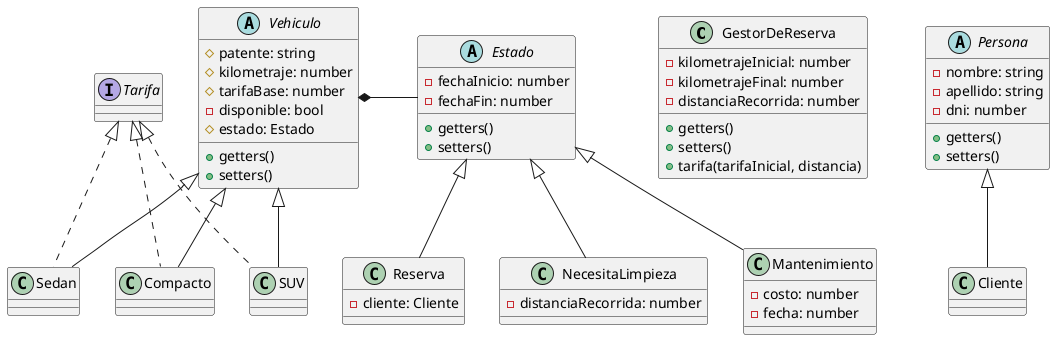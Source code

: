 @startuml DriveHub

' Clases

class GestorDeReserva {
    - kilometrajeInicial: number
    - kilometrajeFinal: number
    - distanciaRecorrida: number

    + getters()
    + setters()
    + tarifa(tarifaInicial, distancia)
}

abstract class Persona {
    - nombre: string
    - apellido: string
    - dni: number

    + getters()
    + setters()
}

class Cliente {

}


abstract class Vehiculo {
    # patente: string
    #kilometraje: number
    # tarifaBase: number
    - disponible: bool
    # estado: Estado

    + getters()
    + setters()

}

class Sedan {

}

class Compacto {

}

class SUV {

}

interface Tarifa {

}

abstract class Estado {
    - fechaInicio: number
    - fechaFin: number

    + getters()
    + setters()
}

class Reserva {
    - cliente: Cliente
}

class NecesitaLimpieza {
    - distanciaRecorrida: number
}

class Mantenimiento {
    - costo: number
    - fecha: number
}

' Relaciones

Persona <|-d- Cliente

Tarifa <|.. Sedan
Tarifa <|.. Compacto
Tarifa <|.. SUV

Vehiculo <|-d- Sedan
Vehiculo <|-d- Compacto
Vehiculo <|-d- SUV

Vehiculo *-r- Estado

Estado <|-d- Reserva
Estado <|-d- NecesitaLimpieza
Estado <|-d- Mantenimiento



@enduml